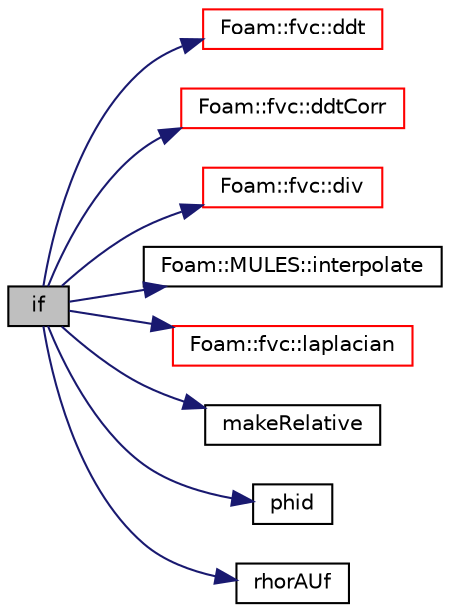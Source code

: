 digraph "if"
{
  bgcolor="transparent";
  edge [fontname="Helvetica",fontsize="10",labelfontname="Helvetica",labelfontsize="10"];
  node [fontname="Helvetica",fontsize="10",shape=record];
  rankdir="LR";
  Node1 [label="if",height=0.2,width=0.4,color="black", fillcolor="grey75", style="filled", fontcolor="black"];
  Node1 -> Node2 [color="midnightblue",fontsize="10",style="solid",fontname="Helvetica"];
  Node2 [label="Foam::fvc::ddt",height=0.2,width=0.4,color="red",URL="$a10709.html#a5dc871206ab86042756c8ccfdc5797ad"];
  Node1 -> Node3 [color="midnightblue",fontsize="10",style="solid",fontname="Helvetica"];
  Node3 [label="Foam::fvc::ddtCorr",height=0.2,width=0.4,color="red",URL="$a10709.html#a62752eff998bc6e471deab75616e34d5"];
  Node1 -> Node4 [color="midnightblue",fontsize="10",style="solid",fontname="Helvetica"];
  Node4 [label="Foam::fvc::div",height=0.2,width=0.4,color="red",URL="$a10709.html#a585533948ad80abfe589d920c641f251"];
  Node1 -> Node5 [color="midnightblue",fontsize="10",style="solid",fontname="Helvetica"];
  Node5 [label="Foam::MULES::interpolate",height=0.2,width=0.4,color="black",URL="$a10733.html#a4d62f21551985d814104861e7c1d9b4f"];
  Node1 -> Node6 [color="midnightblue",fontsize="10",style="solid",fontname="Helvetica"];
  Node6 [label="Foam::fvc::laplacian",height=0.2,width=0.4,color="red",URL="$a10709.html#ac75bff389d0405149b204b0d7ac214cd"];
  Node1 -> Node7 [color="midnightblue",fontsize="10",style="solid",fontname="Helvetica"];
  Node7 [label="makeRelative",height=0.2,width=0.4,color="black",URL="$a02906.html#a1091d12f90202cefb0487730316abd8c"];
  Node1 -> Node8 [color="midnightblue",fontsize="10",style="solid",fontname="Helvetica"];
  Node8 [label="phid",height=0.2,width=0.4,color="black",URL="$a02917.html#a0b3b953f2fc55278d35524cec1e30965"];
  Node1 -> Node9 [color="midnightblue",fontsize="10",style="solid",fontname="Helvetica"];
  Node9 [label="rhorAUf",height=0.2,width=0.4,color="black",URL="$a02906.html#afd8c4e61a2e39cb5143264971d9c72b8"];
}
